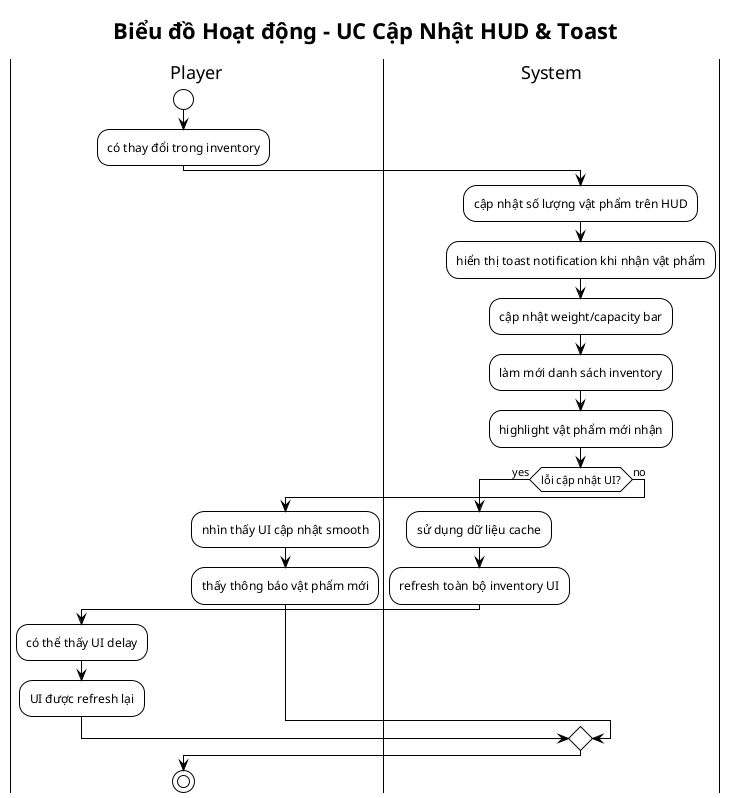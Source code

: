 @startuml Activity_UC2_Cap_Nhat_HUD_Toast
!theme plain

title Biểu đồ Hoạt động - UC Cập Nhật HUD & Toast

|Player|
start
:có thay đổi trong inventory;

|System|
:cập nhật số lượng vật phẩm trên HUD;
:hiển thị toast notification khi nhận vật phẩm;
:cập nhật weight/capacity bar;
:làm mới danh sách inventory;
:highlight vật phẩm mới nhận;

if (lỗi cập nhật UI?) then (yes)
  :sử dụng dữ liệu cache;
  :refresh toàn bộ inventory UI;
  
  |Player|
  :có thể thấy UI delay;
  :UI được refresh lại;
  
else (no)
  |Player|
  :nhìn thấy UI cập nhật smooth;
  :thấy thông báo vật phẩm mới;
endif

stop

@enduml


